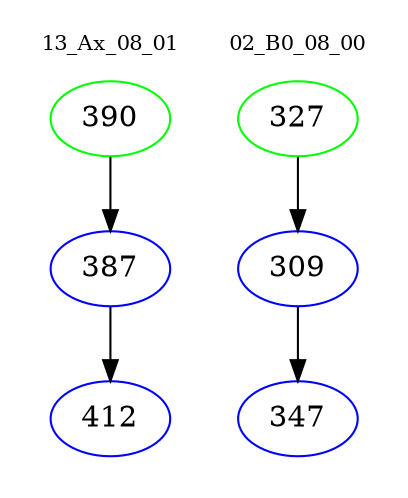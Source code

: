 digraph{
subgraph cluster_0 {
color = white
label = "13_Ax_08_01";
fontsize=10;
T0_390 [label="390", color="green"]
T0_390 -> T0_387 [color="black"]
T0_387 [label="387", color="blue"]
T0_387 -> T0_412 [color="black"]
T0_412 [label="412", color="blue"]
}
subgraph cluster_1 {
color = white
label = "02_B0_08_00";
fontsize=10;
T1_327 [label="327", color="green"]
T1_327 -> T1_309 [color="black"]
T1_309 [label="309", color="blue"]
T1_309 -> T1_347 [color="black"]
T1_347 [label="347", color="blue"]
}
}
